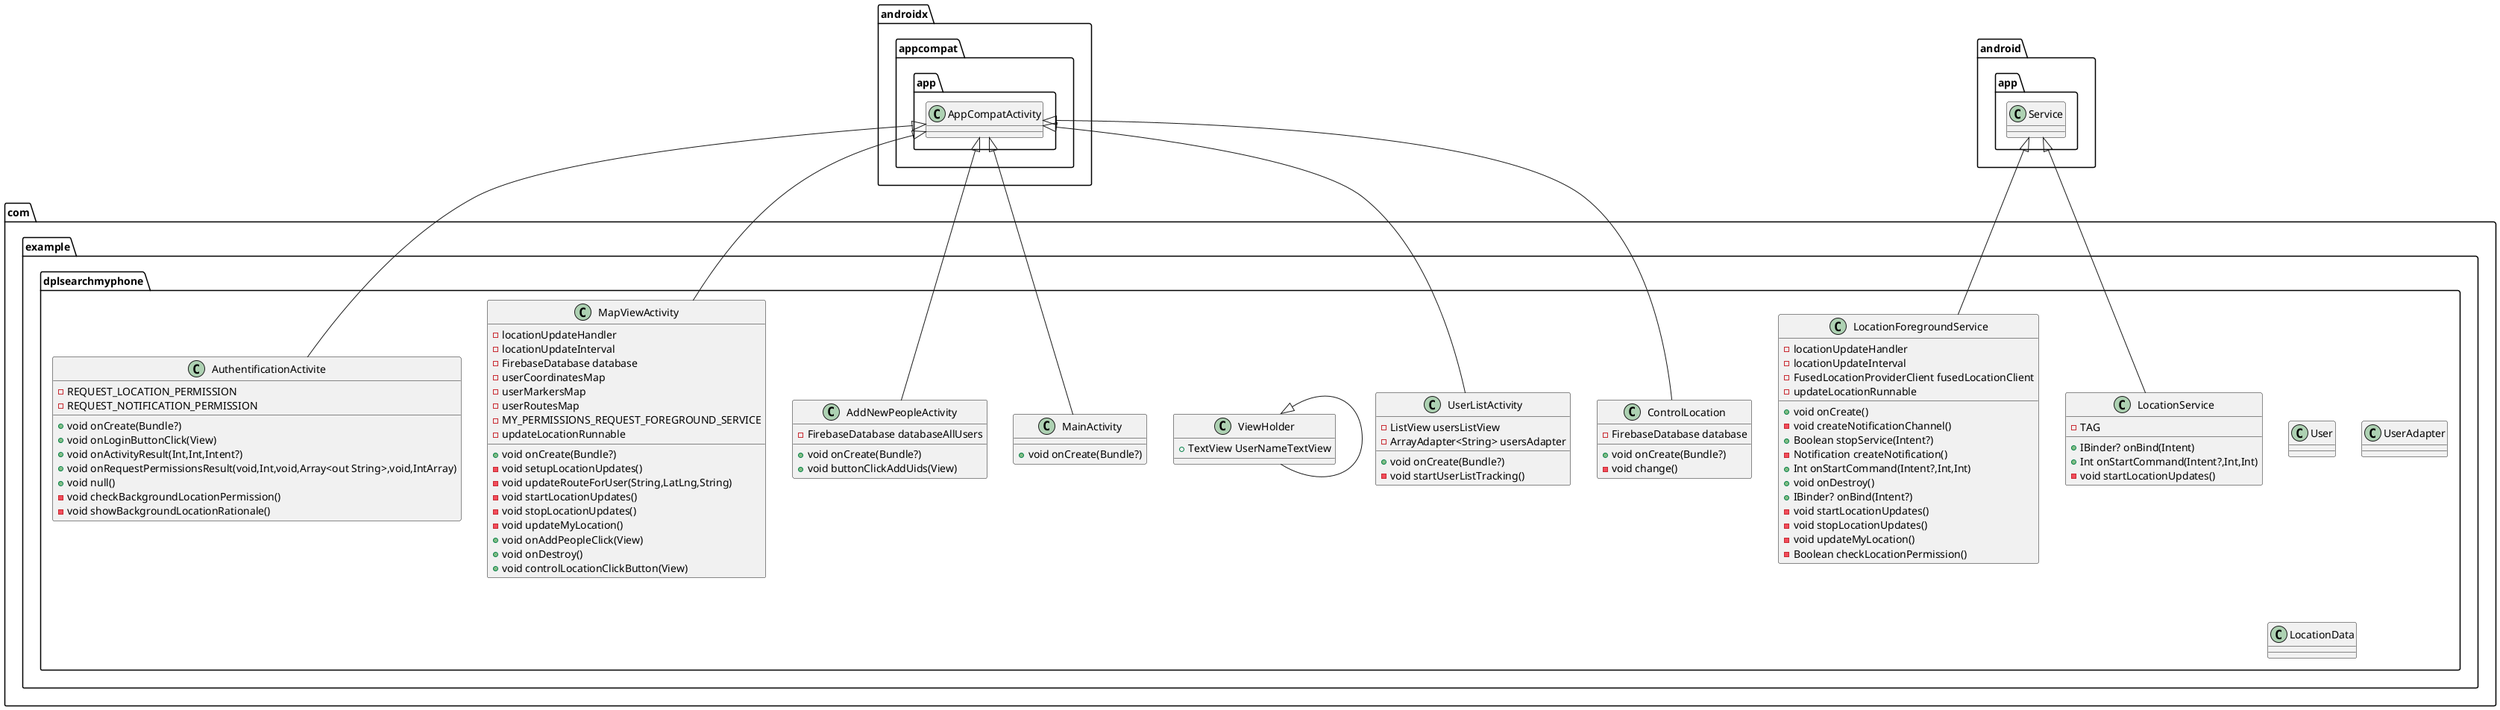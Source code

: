 @startuml
class com.example.dplsearchmyphone.User {
}
class com.example.dplsearchmyphone.AddNewPeopleActivity {
- FirebaseDatabase databaseAllUsers
+ void onCreate(Bundle?)
+ void buttonClickAddUids(View)
}
class com.example.dplsearchmyphone.MapViewActivity {
-  locationUpdateHandler
-  locationUpdateInterval
- FirebaseDatabase database
-  userCoordinatesMap
-  userMarkersMap
-  userRoutesMap
-  MY_PERMISSIONS_REQUEST_FOREGROUND_SERVICE
-  updateLocationRunnable
+ void onCreate(Bundle?)
- void setupLocationUpdates()
- void updateRouteForUser(String,LatLng,String)
- void startLocationUpdates()
- void stopLocationUpdates()
- void updateMyLocation()
+ void onAddPeopleClick(View)
+ void onDestroy()
+ void controlLocationClickButton(View)
}
class com.example.dplsearchmyphone.AuthentificationActivite {
-  REQUEST_LOCATION_PERMISSION
-  REQUEST_NOTIFICATION_PERMISSION
+ void onCreate(Bundle?)
+ void onLoginButtonClick(View)
+ void onActivityResult(Int,Int,Intent?)
+ void onRequestPermissionsResult(void,Int,void,Array<out String>,void,IntArray)
+ void null()
- void checkBackgroundLocationPermission()
- void showBackgroundLocationRationale()
}
class com.example.dplsearchmyphone.LocationForegroundService {
-  locationUpdateHandler
-  locationUpdateInterval
- FusedLocationProviderClient fusedLocationClient
-  updateLocationRunnable
+ void onCreate()
- void createNotificationChannel()
+ Boolean stopService(Intent?)
- Notification createNotification()
+ Int onStartCommand(Intent?,Int,Int)
+ void onDestroy()
+ IBinder? onBind(Intent?)
- void startLocationUpdates()
- void stopLocationUpdates()
- void updateMyLocation()
- Boolean checkLocationPermission()
}
class com.example.dplsearchmyphone.UserAdapter {
}
class com.example.dplsearchmyphone.ViewHolder {
+ TextView UserNameTextView
}
class com.example.dplsearchmyphone.UserListActivity {
- ListView usersListView
- ArrayAdapter<String> usersAdapter
+ void onCreate(Bundle?)
- void startUserListTracking()
}
class com.example.dplsearchmyphone.LocationData {
}
class com.example.dplsearchmyphone.MainActivity {
+ void onCreate(Bundle?)
}
class com.example.dplsearchmyphone.ControlLocation {
- FirebaseDatabase database
+ void onCreate(Bundle?)
- void change()
}
class com.example.dplsearchmyphone.LocationService {
-  TAG
+ IBinder? onBind(Intent)
+ Int onStartCommand(Intent?,Int,Int)
- void startLocationUpdates()
}


androidx.appcompat.app.AppCompatActivity <|-- com.example.dplsearchmyphone.AddNewPeopleActivity
androidx.appcompat.app.AppCompatActivity <|-- com.example.dplsearchmyphone.MapViewActivity
androidx.appcompat.app.AppCompatActivity <|-- com.example.dplsearchmyphone.AuthentificationActivite
android.app.Service <|-- com.example.dplsearchmyphone.LocationForegroundService

com.example.dplsearchmyphone.ViewHolder <|-- com.example.dplsearchmyphone.ViewHolder
androidx.appcompat.app.AppCompatActivity <|-- com.example.dplsearchmyphone.UserListActivity
androidx.appcompat.app.AppCompatActivity <|-- com.example.dplsearchmyphone.MainActivity
androidx.appcompat.app.AppCompatActivity <|-- com.example.dplsearchmyphone.ControlLocation
android.app.Service <|-- com.example.dplsearchmyphone.LocationService
@enduml